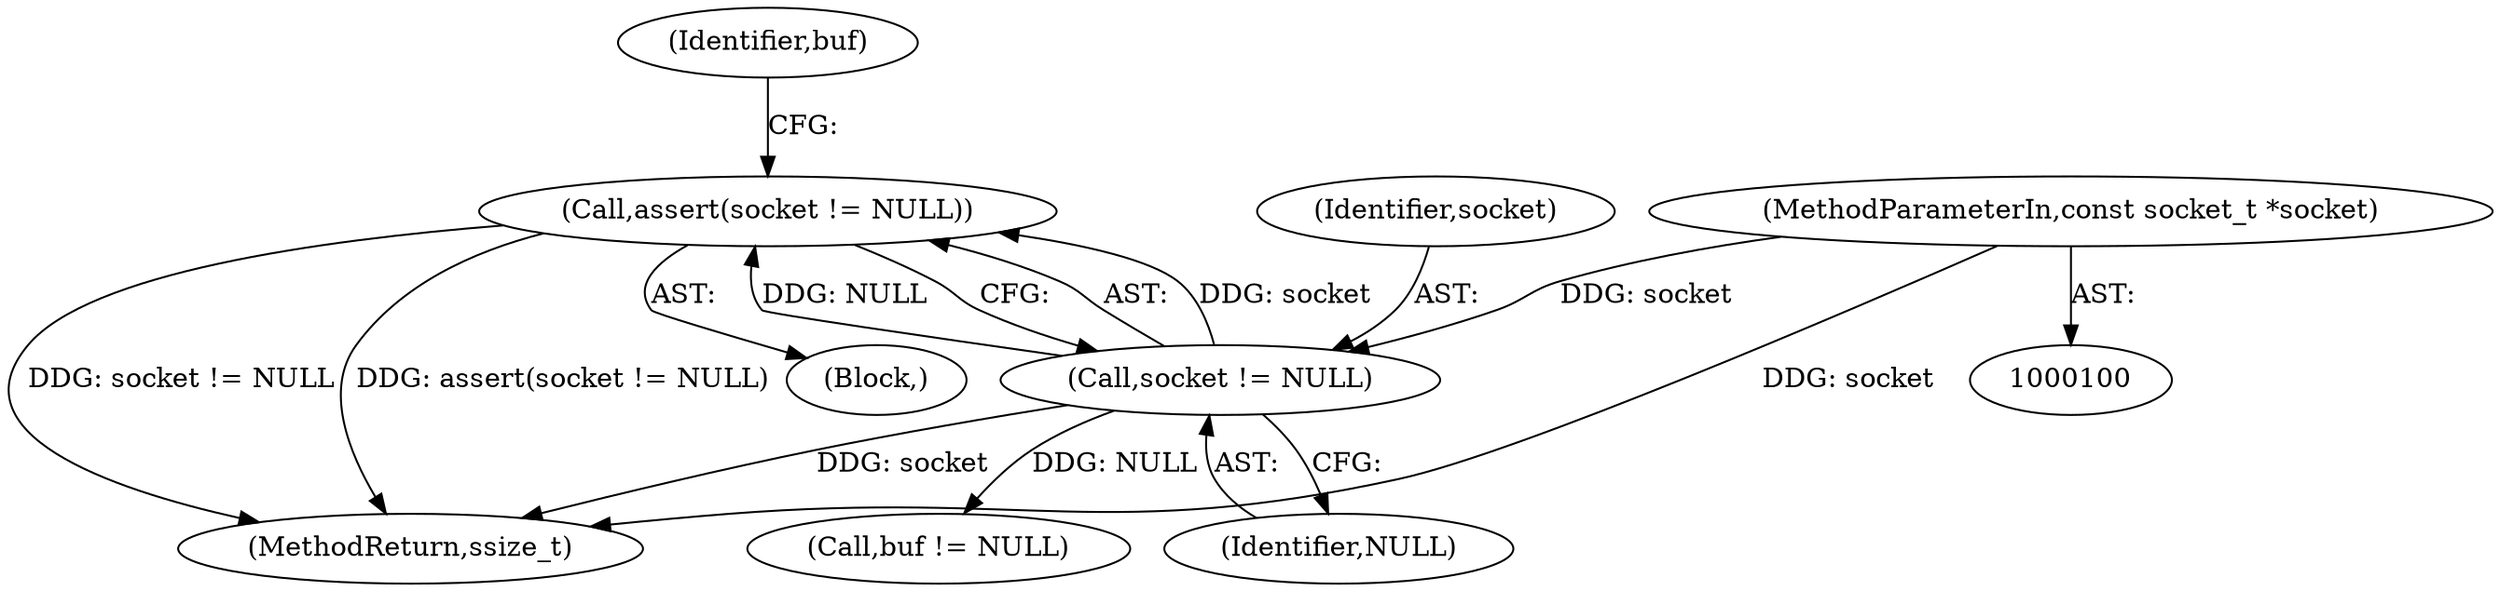 digraph "0_Android_472271b153c5dc53c28beac55480a8d8434b2d5c_63@API" {
"1000105" [label="(Call,assert(socket != NULL))"];
"1000106" [label="(Call,socket != NULL)"];
"1000101" [label="(MethodParameterIn,const socket_t *socket)"];
"1000110" [label="(Call,buf != NULL)"];
"1000104" [label="(Block,)"];
"1000111" [label="(Identifier,buf)"];
"1000107" [label="(Identifier,socket)"];
"1000106" [label="(Call,socket != NULL)"];
"1000101" [label="(MethodParameterIn,const socket_t *socket)"];
"1000108" [label="(Identifier,NULL)"];
"1000105" [label="(Call,assert(socket != NULL))"];
"1000122" [label="(MethodReturn,ssize_t)"];
"1000105" -> "1000104"  [label="AST: "];
"1000105" -> "1000106"  [label="CFG: "];
"1000106" -> "1000105"  [label="AST: "];
"1000111" -> "1000105"  [label="CFG: "];
"1000105" -> "1000122"  [label="DDG: assert(socket != NULL)"];
"1000105" -> "1000122"  [label="DDG: socket != NULL"];
"1000106" -> "1000105"  [label="DDG: socket"];
"1000106" -> "1000105"  [label="DDG: NULL"];
"1000106" -> "1000108"  [label="CFG: "];
"1000107" -> "1000106"  [label="AST: "];
"1000108" -> "1000106"  [label="AST: "];
"1000106" -> "1000122"  [label="DDG: socket"];
"1000101" -> "1000106"  [label="DDG: socket"];
"1000106" -> "1000110"  [label="DDG: NULL"];
"1000101" -> "1000100"  [label="AST: "];
"1000101" -> "1000122"  [label="DDG: socket"];
}
